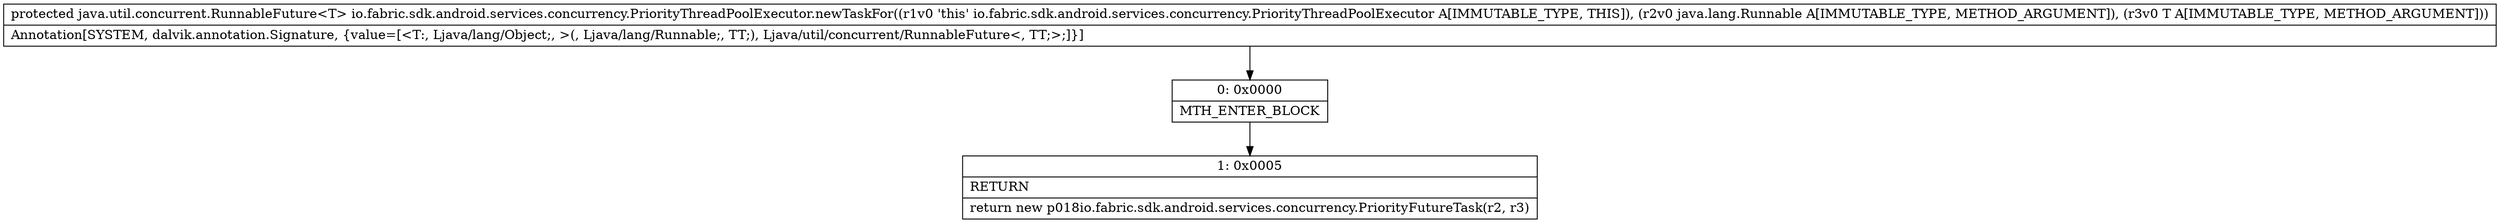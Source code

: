 digraph "CFG forio.fabric.sdk.android.services.concurrency.PriorityThreadPoolExecutor.newTaskFor(Ljava\/lang\/Runnable;Ljava\/lang\/Object;)Ljava\/util\/concurrent\/RunnableFuture;" {
Node_0 [shape=record,label="{0\:\ 0x0000|MTH_ENTER_BLOCK\l}"];
Node_1 [shape=record,label="{1\:\ 0x0005|RETURN\l|return new p018io.fabric.sdk.android.services.concurrency.PriorityFutureTask(r2, r3)\l}"];
MethodNode[shape=record,label="{protected java.util.concurrent.RunnableFuture\<T\> io.fabric.sdk.android.services.concurrency.PriorityThreadPoolExecutor.newTaskFor((r1v0 'this' io.fabric.sdk.android.services.concurrency.PriorityThreadPoolExecutor A[IMMUTABLE_TYPE, THIS]), (r2v0 java.lang.Runnable A[IMMUTABLE_TYPE, METHOD_ARGUMENT]), (r3v0 T A[IMMUTABLE_TYPE, METHOD_ARGUMENT]))  | Annotation[SYSTEM, dalvik.annotation.Signature, \{value=[\<T:, Ljava\/lang\/Object;, \>(, Ljava\/lang\/Runnable;, TT;), Ljava\/util\/concurrent\/RunnableFuture\<, TT;\>;]\}]\l}"];
MethodNode -> Node_0;
Node_0 -> Node_1;
}

